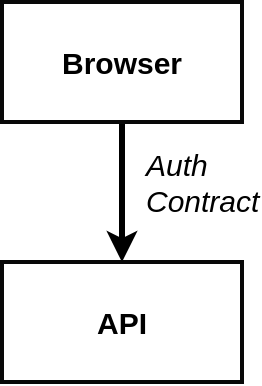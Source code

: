 <mxfile version="13.3.5" type="device" pages="17"><diagram id="58d7b6c2-a3d0-6c0c-97b1-f00b22894996" name="01 - client server"><mxGraphModel dx="852" dy="494" grid="1" gridSize="10" guides="1" tooltips="1" connect="1" arrows="1" fold="1" page="1" pageScale="1" pageWidth="1100" pageHeight="850" background="#ffffff" math="0" shadow="0"><root><mxCell id="0"/><mxCell id="1" parent="0"/><mxCell id="6" style="edgeStyle=orthogonalEdgeStyle;rounded=0;html=1;exitX=0.5;exitY=1;startArrow=none;startFill=0;endArrow=classic;endFill=1;jettySize=auto;orthogonalLoop=1;strokeColor=#000000;strokeWidth=3;fontSize=15;fontColor=#000000;" parent="1" source="2" target="3" edge="1"><mxGeometry relative="1" as="geometry"/></mxCell><mxCell id="2" value="Browser" style="rounded=0;whiteSpace=wrap;html=1;shadow=0;labelBackgroundColor=none;strokeColor=#080808;strokeWidth=2;fillColor=#ffffff;fontSize=15;fontColor=#000000;align=center;fontStyle=1" parent="1" vertex="1"><mxGeometry x="490" y="140" width="120" height="60" as="geometry"/></mxCell><mxCell id="3" value="API" style="rounded=0;whiteSpace=wrap;html=1;shadow=0;labelBackgroundColor=none;strokeColor=#080808;strokeWidth=2;fillColor=#ffffff;fontSize=15;fontColor=#000000;align=center;fontStyle=1" parent="1" vertex="1"><mxGeometry x="490" y="270" width="120" height="60" as="geometry"/></mxCell><mxCell id="8" value="Auth Contract" style="text;html=1;strokeColor=none;fillColor=none;align=left;verticalAlign=middle;whiteSpace=wrap;rounded=0;shadow=0;labelBackgroundColor=none;fontSize=15;fontColor=#000000;fontStyle=2" parent="1" vertex="1"><mxGeometry x="560" y="220" width="40" height="20" as="geometry"/></mxCell></root></mxGraphModel></diagram><diagram id="4db30587-a992-a3da-9c5a-dc13920bc427" name="02 - server api"><mxGraphModel dx="825" dy="359" grid="1" gridSize="10" guides="1" tooltips="1" connect="1" arrows="1" fold="1" page="1" pageScale="1" pageWidth="1100" pageHeight="850" background="#ffffff" math="0" shadow="0"><root><mxCell id="0"/><mxCell id="1" parent="0"/><mxCell id="5" style="edgeStyle=orthogonalEdgeStyle;rounded=0;html=1;exitX=0.5;exitY=1;startArrow=none;startFill=0;endArrow=classic;endFill=1;jettySize=auto;orthogonalLoop=1;strokeColor=#000000;strokeWidth=3;fontSize=15;fontColor=#000000;" parent="1" source="2" target="3" edge="1"><mxGeometry relative="1" as="geometry"/></mxCell><mxCell id="2" value="Browser" style="rounded=0;whiteSpace=wrap;html=1;shadow=0;labelBackgroundColor=none;strokeColor=#080808;strokeWidth=2;fillColor=#ffffff;fontSize=15;fontColor=#000000;align=center;fontStyle=1" parent="1" vertex="1"><mxGeometry x="420" y="90" width="120" height="60" as="geometry"/></mxCell><mxCell id="10" style="edgeStyle=orthogonalEdgeStyle;rounded=0;html=1;exitX=0.5;exitY=1;startArrow=none;startFill=0;endArrow=classic;endFill=1;jettySize=auto;orthogonalLoop=1;strokeColor=#000000;strokeWidth=3;fontSize=15;fontColor=#000000;" parent="1" source="3" target="4" edge="1"><mxGeometry relative="1" as="geometry"/></mxCell><mxCell id="3" value="Server" style="rounded=0;whiteSpace=wrap;html=1;shadow=0;labelBackgroundColor=none;strokeColor=#080808;strokeWidth=2;fillColor=#ffffff;fontSize=15;fontColor=#000000;align=center;fontStyle=1" parent="1" vertex="1"><mxGeometry x="420" y="220" width="120" height="60" as="geometry"/></mxCell><mxCell id="4" value="Api" style="rounded=0;whiteSpace=wrap;html=1;shadow=0;labelBackgroundColor=none;strokeColor=#080808;strokeWidth=2;fillColor=#ffffff;fontSize=15;fontColor=#000000;align=center;fontStyle=1" parent="1" vertex="1"><mxGeometry x="420" y="350" width="120" height="60" as="geometry"/></mxCell><mxCell id="7" value="&lt;i&gt;Identifying Info&lt;/i&gt;" style="text;html=1;strokeColor=none;fillColor=none;align=left;verticalAlign=middle;whiteSpace=wrap;rounded=0;shadow=0;labelBackgroundColor=none;fontSize=15;fontColor=#000000;" parent="1" vertex="1"><mxGeometry x="490" y="160" width="90" height="40" as="geometry"/></mxCell><mxCell id="11" value="&lt;i&gt;Identifying Info&lt;/i&gt;" style="text;html=1;strokeColor=none;fillColor=none;align=left;verticalAlign=middle;whiteSpace=wrap;rounded=0;shadow=0;labelBackgroundColor=none;fontSize=15;fontColor=#000000;" parent="1" vertex="1"><mxGeometry x="490" y="290" width="90" height="40" as="geometry"/></mxCell></root></mxGraphModel></diagram><diagram id="ac304a5d-bb11-7cc0-044a-6dee5a1dd99b" name="03 - api auth"><mxGraphModel dx="825" dy="359" grid="1" gridSize="10" guides="1" tooltips="1" connect="1" arrows="1" fold="1" page="1" pageScale="1" pageWidth="1100" pageHeight="850" background="#ffffff" math="0" shadow="0"><root><mxCell id="0"/><mxCell id="1" parent="0"/><mxCell id="2" value="API" style="rounded=0;whiteSpace=wrap;html=1;shadow=0;labelBackgroundColor=none;strokeColor=#080808;strokeWidth=2;fillColor=#ffffff;fontSize=22;fontColor=#000000;align=center;fontStyle=1" parent="1" vertex="1"><mxGeometry x="850" y="160" width="120" height="200" as="geometry"/></mxCell><mxCell id="3" value="" style="strokeWidth=1;shadow=0;dashed=0;align=center;html=1;shape=mxgraph.mockup.containers.browserWindow;rSize=0;fillColor=#ffffff;strokeColor=#666666;mainText=,;recursiveResize=0;rounded=0;labelBackgroundColor=none;fontSize=15;fontColor=#000000;" parent="1" vertex="1"><mxGeometry x="250" y="160" width="380" height="200" as="geometry"/></mxCell><mxCell id="4" value="Page 1" style="strokeWidth=1;shadow=0;dashed=0;align=center;html=1;shape=mxgraph.mockup.containers.anchor;fontSize=17;fontColor=#666666;align=left;" parent="3" vertex="1"><mxGeometry x="60" y="12" width="110" height="26" as="geometry"/></mxCell><mxCell id="5" value="https://www.ourapp.com" style="strokeWidth=1;shadow=0;dashed=0;align=center;html=1;shape=mxgraph.mockup.containers.anchor;rSize=0;fontSize=17;fontColor=#666666;align=left;" parent="3" vertex="1"><mxGeometry x="130" y="60" width="250" height="26" as="geometry"/></mxCell><mxCell id="6" value="" style="endArrow=classic;html=1;strokeColor=#000000;strokeWidth=3;fontSize=15;fontColor=#000000;entryX=0;entryY=0.25;" parent="1" target="2" edge="1"><mxGeometry width="50" height="50" relative="1" as="geometry"><mxPoint x="630" y="210" as="sourcePoint"/><mxPoint x="790" y="210" as="targetPoint"/></mxGeometry></mxCell><mxCell id="7" value="Hey I went through the oauth process" style="text;html=1;strokeColor=none;fillColor=none;align=center;verticalAlign=middle;whiteSpace=wrap;rounded=0;shadow=0;labelBackgroundColor=none;fontSize=15;fontColor=#000000;fontStyle=2" parent="1" vertex="1"><mxGeometry x="670" y="166" width="140" height="38" as="geometry"/></mxCell><mxCell id="8" value="" style="endArrow=classic;html=1;strokeColor=#000000;strokeWidth=3;fontSize=15;fontColor=#000000;exitX=0;exitY=0.75;" parent="1" source="2" edge="1"><mxGeometry width="50" height="50" relative="1" as="geometry"><mxPoint x="790" y="300" as="sourcePoint"/><mxPoint x="632" y="310" as="targetPoint"/></mxGeometry></mxCell><mxCell id="9" value="Great, here's a cookie with unique code that identifies you, attach it to all followup requests" style="text;html=1;strokeColor=none;fillColor=none;align=center;verticalAlign=middle;whiteSpace=wrap;rounded=0;shadow=0;labelBackgroundColor=none;fontSize=15;fontColor=#000000;fontStyle=2" parent="1" vertex="1"><mxGeometry x="650" y="330" width="180" height="38" as="geometry"/></mxCell></root></mxGraphModel></diagram><diagram id="a331a1e6-d567-be72-19ef-b15ab017a2a9" name="04 - cookie domains"><mxGraphModel dx="825" dy="359" grid="1" gridSize="10" guides="1" tooltips="1" connect="1" arrows="1" fold="1" page="1" pageScale="1" pageWidth="1100" pageHeight="850" background="#ffffff" math="0" shadow="0"><root><mxCell id="0"/><mxCell id="1" parent="0"/><mxCell id="2" value="Render Server" style="rounded=0;whiteSpace=wrap;html=1;shadow=0;labelBackgroundColor=none;strokeColor=#080808;strokeWidth=2;fillColor=#ffffff;fontSize=22;fontColor=#000000;align=center;fontStyle=1" parent="1" vertex="1"><mxGeometry x="690" y="384" width="90" height="168" as="geometry"/></mxCell><mxCell id="15" value="API Server" style="rounded=0;whiteSpace=wrap;html=1;shadow=0;labelBackgroundColor=none;strokeColor=#080808;strokeWidth=2;fillColor=#ffffff;fontSize=22;fontColor=#000000;align=center;fontStyle=1" parent="1" vertex="1"><mxGeometry x="690" y="210" width="90" height="160" as="geometry"/></mxCell><mxCell id="17" value="api.ourapp.com" style="text;html=1;strokeColor=none;fillColor=none;align=center;verticalAlign=middle;whiteSpace=wrap;rounded=0;shadow=0;labelBackgroundColor=none;fontSize=15;fontColor=#000000;fontStyle=3" parent="1" vertex="1"><mxGeometry x="790" y="286" width="110" height="38" as="geometry"/></mxCell><mxCell id="19" value="ourapp.com" style="text;html=1;strokeColor=none;fillColor=none;align=center;verticalAlign=middle;whiteSpace=wrap;rounded=0;shadow=0;labelBackgroundColor=none;fontSize=15;fontColor=#000000;fontStyle=3" parent="1" vertex="1"><mxGeometry x="790" y="455" width="100" height="38" as="geometry"/></mxCell><mxCell id="20" value="" style="strokeWidth=1;shadow=0;dashed=0;align=center;html=1;shape=mxgraph.mockup.containers.browserWindow;rSize=0;fillColor=#ffffff;strokeColor=#666666;mainText=,;recursiveResize=0;rounded=0;labelBackgroundColor=none;fontSize=22;fontColor=#000000;" parent="1" vertex="1"><mxGeometry x="120" y="232" width="340" height="305" as="geometry"/></mxCell><mxCell id="21" value="Page 1" style="strokeWidth=1;shadow=0;dashed=0;align=center;html=1;shape=mxgraph.mockup.containers.anchor;fontSize=17;fontColor=#666666;align=left;" parent="20" vertex="1"><mxGeometry x="60" y="12" width="110" height="26" as="geometry"/></mxCell><mxCell id="22" value="api.ourapp.com" style="strokeWidth=1;shadow=0;dashed=0;align=center;html=1;shape=mxgraph.mockup.containers.anchor;rSize=0;fontSize=17;fontColor=#666666;align=left;" parent="20" vertex="1"><mxGeometry x="130" y="60" width="250" height="26" as="geometry"/></mxCell><mxCell id="24" value="" style="endArrow=classic;html=1;strokeColor=#000000;strokeWidth=3;fontSize=22;fontColor=#000000;exitX=1.008;exitY=0.19;exitPerimeter=0;" parent="1" source="20" edge="1"><mxGeometry width="50" height="50" relative="1" as="geometry"><mxPoint x="550" y="290" as="sourcePoint"/><mxPoint x="690" y="290" as="targetPoint"/></mxGeometry></mxCell><mxCell id="25" value="" style="endArrow=classic;html=1;strokeColor=#000000;strokeWidth=3;fontSize=22;fontColor=#000000;exitX=1.004;exitY=0.762;exitPerimeter=0;" parent="1" source="20" edge="1"><mxGeometry width="50" height="50" relative="1" as="geometry"><mxPoint x="550" y="464" as="sourcePoint"/><mxPoint x="690" y="464" as="targetPoint"/></mxGeometry></mxCell><mxCell id="28" value="Browser trying to access &lt;b&gt;api.ourapp.com&lt;/b&gt; from &lt;b&gt;api.ourapp.com&lt;/b&gt;, so browser sends cookies" style="text;html=1;strokeColor=none;fillColor=none;align=center;verticalAlign=middle;whiteSpace=wrap;rounded=0;shadow=0;labelBackgroundColor=none;fontSize=15;fontColor=#000000;fontStyle=2" parent="1" vertex="1"><mxGeometry x="480" y="220" width="180" height="62" as="geometry"/></mxCell><mxCell id="30" value="Browser trying to access &lt;b&gt;www.ourapp.com&lt;/b&gt; from &lt;b&gt;api.ourapp.com&lt;/b&gt;, so browser &lt;b&gt;does not &lt;/b&gt;sends cookies" style="text;html=1;strokeColor=none;fillColor=none;align=center;verticalAlign=middle;whiteSpace=wrap;rounded=0;shadow=0;labelBackgroundColor=none;fontSize=15;fontColor=#000000;fontStyle=2" parent="1" vertex="1"><mxGeometry x="480" y="480" width="180" height="62" as="geometry"/></mxCell></root></mxGraphModel></diagram><diagram id="614a7c6f-a5dd-c9be-8185-63149af74fd8" name="05 - cookies"><mxGraphModel dx="825" dy="359" grid="1" gridSize="10" guides="1" tooltips="1" connect="1" arrows="1" fold="1" page="1" pageScale="1" pageWidth="1100" pageHeight="850" background="#ffffff" math="0" shadow="0"><root><mxCell id="0"/><mxCell id="1" parent="0"/><mxCell id="2" value="Render Server" style="rounded=0;whiteSpace=wrap;html=1;shadow=0;labelBackgroundColor=none;strokeColor=#080808;strokeWidth=2;fillColor=#ffffff;fontSize=22;fontColor=#000000;align=center;fontStyle=1" parent="1" vertex="1"><mxGeometry x="560" y="158" width="90" height="200" as="geometry"/></mxCell><mxCell id="3" value="" style="strokeWidth=1;shadow=0;dashed=0;align=center;html=1;shape=mxgraph.mockup.containers.browserWindow;rSize=0;fillColor=#ffffff;strokeColor=#666666;mainText=,;recursiveResize=0;rounded=0;labelBackgroundColor=none;fontSize=15;fontColor=#000000;" parent="1" vertex="1"><mxGeometry x="100" y="166" width="270" height="200" as="geometry"/></mxCell><mxCell id="4" value="Page 1" style="strokeWidth=1;shadow=0;dashed=0;align=center;html=1;shape=mxgraph.mockup.containers.anchor;fontSize=17;fontColor=#666666;align=left;" parent="3" vertex="1"><mxGeometry x="60" y="12" width="110" height="26" as="geometry"/></mxCell><mxCell id="5" value="" style="strokeWidth=1;shadow=0;dashed=0;align=center;html=1;shape=mxgraph.mockup.containers.anchor;rSize=0;fontSize=17;fontColor=#666666;align=left;" parent="3" vertex="1"><mxGeometry x="130" y="60" width="250" height="26" as="geometry"/></mxCell><mxCell id="6" value="" style="endArrow=classic;html=1;strokeColor=#000000;strokeWidth=3;fontSize=15;fontColor=#000000;entryX=0;entryY=0.25;" parent="1" target="2" edge="1"><mxGeometry width="50" height="50" relative="1" as="geometry"><mxPoint x="370" y="208" as="sourcePoint"/><mxPoint x="530" y="208" as="targetPoint"/></mxGeometry></mxCell><mxCell id="7" value="Hey I went through the oauth process" style="text;html=1;strokeColor=none;fillColor=none;align=center;verticalAlign=middle;whiteSpace=wrap;rounded=0;shadow=0;labelBackgroundColor=none;fontSize=15;fontColor=#000000;fontStyle=2" parent="1" vertex="1"><mxGeometry x="400" y="164" width="140" height="38" as="geometry"/></mxCell><mxCell id="8" value="" style="endArrow=classic;html=1;strokeColor=#000000;strokeWidth=3;fontSize=15;fontColor=#000000;exitX=0;exitY=0.75;" parent="1" source="2" edge="1"><mxGeometry width="50" height="50" relative="1" as="geometry"><mxPoint x="530" y="298" as="sourcePoint"/><mxPoint x="372" y="308" as="targetPoint"/></mxGeometry></mxCell><mxCell id="9" value="Great, here's a cookie with unique code that identifies you, attach it to all followup requests" style="text;html=1;strokeColor=none;fillColor=none;align=center;verticalAlign=middle;whiteSpace=wrap;rounded=0;shadow=0;labelBackgroundColor=none;fontSize=15;fontColor=#000000;fontStyle=2" parent="1" vertex="1"><mxGeometry x="390" y="328" width="160" height="38" as="geometry"/></mxCell><mxCell id="10" value="API Server" style="rounded=0;whiteSpace=wrap;html=1;shadow=0;labelBackgroundColor=none;strokeColor=#080808;strokeWidth=2;fillColor=#ffffff;fontSize=22;fontColor=#000000;align=center;fontStyle=1" parent="1" vertex="1"><mxGeometry x="840" y="158" width="90" height="200" as="geometry"/></mxCell><mxCell id="11" value="" style="endArrow=classic;html=1;strokeColor=#000000;strokeWidth=3;fontSize=15;fontColor=#000000;entryX=0;entryY=0.25;" parent="1" target="10" edge="1"><mxGeometry width="50" height="50" relative="1" as="geometry"><mxPoint x="650" y="208" as="sourcePoint"/><mxPoint x="810" y="208" as="targetPoint"/></mxGeometry></mxCell><mxCell id="12" value="Hey I went through the oauth process" style="text;html=1;strokeColor=none;fillColor=none;align=center;verticalAlign=middle;whiteSpace=wrap;rounded=0;shadow=0;labelBackgroundColor=none;fontSize=15;fontColor=#000000;fontStyle=2" parent="1" vertex="1"><mxGeometry x="680" y="164" width="140" height="38" as="geometry"/></mxCell><mxCell id="13" value="" style="endArrow=classic;html=1;strokeColor=#000000;strokeWidth=3;fontSize=15;fontColor=#000000;exitX=0;exitY=0.75;" parent="1" source="10" edge="1"><mxGeometry width="50" height="50" relative="1" as="geometry"><mxPoint x="810" y="298" as="sourcePoint"/><mxPoint x="652" y="308" as="targetPoint"/></mxGeometry></mxCell><mxCell id="14" value="Great, here's a cookie with unique code that identifies you, attach it to all followup requests" style="text;html=1;strokeColor=none;fillColor=none;align=center;verticalAlign=middle;whiteSpace=wrap;rounded=0;shadow=0;labelBackgroundColor=none;fontSize=15;fontColor=#000000;fontStyle=2" parent="1" vertex="1"><mxGeometry x="670" y="328" width="160" height="38" as="geometry"/></mxCell></root></mxGraphModel></diagram><diagram id="cda48604-21cf-6ce2-d493-e71c34955650" name="06 - proxy"><mxGraphModel dx="825" dy="359" grid="1" gridSize="10" guides="1" tooltips="1" connect="1" arrows="1" fold="1" page="1" pageScale="1" pageWidth="1100" pageHeight="850" background="#ffffff" math="0" shadow="0"><root><mxCell id="0"/><mxCell id="1" parent="0"/><mxCell id="34" value="I need a protected resource, heres a cookie that says im authd" style="text;html=1;strokeColor=none;fillColor=none;align=center;verticalAlign=middle;whiteSpace=wrap;rounded=0;shadow=0;labelBackgroundColor=none;fontSize=14;fontColor=#000000;fontStyle=2" parent="1" vertex="1"><mxGeometry x="680" y="475" width="123" height="51" as="geometry"/></mxCell><mxCell id="3" value="" style="strokeWidth=1;shadow=0;dashed=0;align=center;html=1;shape=mxgraph.mockup.containers.browserWindow;rSize=0;fillColor=#ffffff;strokeColor=#666666;mainText=,;recursiveResize=0;rounded=0;labelBackgroundColor=none;fontSize=15;fontColor=#000000;" parent="1" vertex="1"><mxGeometry x="100" y="166" width="270" height="444" as="geometry"/></mxCell><mxCell id="4" value="Page 1" style="strokeWidth=1;shadow=0;dashed=0;align=center;html=1;shape=mxgraph.mockup.containers.anchor;fontSize=17;fontColor=#666666;align=left;" parent="3" vertex="1"><mxGeometry x="60" y="12" width="110" height="26" as="geometry"/></mxCell><mxCell id="5" value="" style="strokeWidth=1;shadow=0;dashed=0;align=center;html=1;shape=mxgraph.mockup.containers.anchor;rSize=0;fontSize=17;fontColor=#666666;align=left;" parent="3" vertex="1"><mxGeometry x="130" y="60" width="250" height="26" as="geometry"/></mxCell><mxCell id="10" value="API Server" style="rounded=0;whiteSpace=wrap;html=1;shadow=0;labelBackgroundColor=none;strokeColor=#080808;strokeWidth=2;fillColor=#ffffff;fontSize=22;fontColor=#000000;align=center;fontStyle=1" parent="1" vertex="1"><mxGeometry x="810" y="158" width="90" height="452" as="geometry"/></mxCell><mxCell id="15" value="" style="rounded=0;whiteSpace=wrap;html=1;shadow=0;labelBackgroundColor=none;strokeColor=#080808;strokeWidth=2;fillColor=#ffffff;fontSize=22;fontColor=#000000;align=center;" parent="1" vertex="1"><mxGeometry x="500" y="160" width="150" height="198" as="geometry"/></mxCell><mxCell id="2" value="" style="rounded=0;whiteSpace=wrap;html=1;shadow=0;labelBackgroundColor=none;strokeColor=#080808;strokeWidth=2;fillColor=#ffffff;fontSize=22;fontColor=#000000;align=center;fontStyle=1" parent="1" vertex="1"><mxGeometry x="500" y="160" width="180" height="450" as="geometry"/></mxCell><mxCell id="17" value="Proxy" style="rounded=0;whiteSpace=wrap;html=1;shadow=0;labelBackgroundColor=none;strokeColor=#080808;strokeWidth=2;fillColor=#ffffff;fontSize=22;fontColor=#000000;align=center;fontStyle=1" parent="1" vertex="1"><mxGeometry x="590" y="160" width="90" height="220" as="geometry"/></mxCell><mxCell id="18" value="" style="endArrow=classic;html=1;strokeColor=#000000;strokeWidth=3;fontSize=22;fontColor=#000000;entryX=-0.044;entryY=0.144;entryPerimeter=0;" parent="1" target="2" edge="1"><mxGeometry width="50" height="50" relative="1" as="geometry"><mxPoint x="370" y="226" as="sourcePoint"/><mxPoint x="470" y="226" as="targetPoint"/></mxGeometry></mxCell><mxCell id="19" value="" style="endArrow=classic;html=1;strokeColor=#000000;strokeWidth=3;fontSize=22;fontColor=#000000;entryX=0;entryY=0.325;entryPerimeter=0;exitX=0;exitY=0.356;exitPerimeter=0;" parent="1" source="2" edge="1"><mxGeometry width="50" height="50" relative="1" as="geometry"><mxPoint x="490" y="320" as="sourcePoint"/><mxPoint x="370" y="320" as="targetPoint"/></mxGeometry></mxCell><mxCell id="21" value="" style="endArrow=classic;html=1;strokeColor=#000000;strokeWidth=3;fontSize=22;fontColor=#000000;entryX=0;entryY=0.325;entryPerimeter=0;" parent="1" edge="1"><mxGeometry width="50" height="50" relative="1" as="geometry"><mxPoint x="680" y="227" as="sourcePoint"/><mxPoint x="810" y="226" as="targetPoint"/></mxGeometry></mxCell><mxCell id="22" value="" style="endArrow=classic;html=1;strokeColor=#000000;strokeWidth=3;fontSize=22;fontColor=#000000;entryX=0;entryY=0.325;entryPerimeter=0;exitX=0.011;exitY=0.8;exitPerimeter=0;" parent="1" edge="1"><mxGeometry width="50" height="50" relative="1" as="geometry"><mxPoint x="811" y="321" as="sourcePoint"/><mxPoint x="680" y="321" as="targetPoint"/></mxGeometry></mxCell><mxCell id="24" value="I need to auth" style="text;html=1;strokeColor=none;fillColor=none;align=center;verticalAlign=middle;whiteSpace=wrap;rounded=0;shadow=0;labelBackgroundColor=none;fontSize=14;fontColor=#000000;fontStyle=2" parent="1" vertex="1"><mxGeometry x="400" y="197" width="70" height="20" as="geometry"/></mxCell><mxCell id="25" value="Some person needs to auth" style="text;html=1;strokeColor=none;fillColor=none;align=center;verticalAlign=middle;whiteSpace=wrap;rounded=0;shadow=0;labelBackgroundColor=none;fontSize=14;fontColor=#000000;fontStyle=2" parent="1" vertex="1"><mxGeometry x="698" y="197" width="100" height="20" as="geometry"/></mxCell><mxCell id="26" value="Here's your cookie that cooresponds to www.ourapp.com" style="text;html=1;strokeColor=none;fillColor=none;align=center;verticalAlign=middle;whiteSpace=wrap;rounded=0;shadow=0;labelBackgroundColor=none;fontSize=14;fontColor=#000000;fontStyle=2" parent="1" vertex="1"><mxGeometry x="385" y="343" width="100" height="20" as="geometry"/></mxCell><mxCell id="27" value="You're authed, heres a cookie" style="text;html=1;strokeColor=none;fillColor=none;align=center;verticalAlign=middle;whiteSpace=wrap;rounded=0;shadow=0;labelBackgroundColor=none;fontSize=14;fontColor=#000000;fontStyle=2" parent="1" vertex="1"><mxGeometry x="700" y="338" width="100" height="20" as="geometry"/></mxCell><mxCell id="28" value="" style="endArrow=classic;html=1;strokeColor=#000000;strokeWidth=3;fontSize=22;fontColor=#000000;entryX=-0.044;entryY=0.144;entryPerimeter=0;" parent="1" edge="1"><mxGeometry width="50" height="50" relative="1" as="geometry"><mxPoint x="370" y="469" as="sourcePoint"/><mxPoint x="496" y="468" as="targetPoint"/></mxGeometry></mxCell><mxCell id="29" value="" style="endArrow=classic;html=1;strokeColor=#000000;strokeWidth=3;fontSize=22;fontColor=#000000;entryX=0;entryY=0.325;entryPerimeter=0;exitX=0;exitY=0.356;exitPerimeter=0;" parent="1" edge="1"><mxGeometry width="50" height="50" relative="1" as="geometry"><mxPoint x="500" y="563" as="sourcePoint"/><mxPoint x="370" y="563" as="targetPoint"/></mxGeometry></mxCell><mxCell id="30" value="Render me a page and heres a cookie" style="text;html=1;strokeColor=none;fillColor=none;align=center;verticalAlign=middle;whiteSpace=wrap;rounded=0;shadow=0;labelBackgroundColor=none;fontSize=14;fontColor=#000000;fontStyle=2" parent="1" vertex="1"><mxGeometry x="385" y="490" width="100" height="20" as="geometry"/></mxCell><mxCell id="31" value="Here's your page" style="text;html=1;strokeColor=none;fillColor=none;align=center;verticalAlign=middle;whiteSpace=wrap;rounded=0;shadow=0;labelBackgroundColor=none;fontSize=14;fontColor=#000000;fontStyle=2" parent="1" vertex="1"><mxGeometry x="385" y="576" width="100" height="20" as="geometry"/></mxCell><mxCell id="32" value="" style="endArrow=classic;html=1;strokeColor=#000000;strokeWidth=3;fontSize=22;fontColor=#000000;entryX=0;entryY=0.325;entryPerimeter=0;" parent="1" edge="1"><mxGeometry width="50" height="50" relative="1" as="geometry"><mxPoint x="679" y="467" as="sourcePoint"/><mxPoint x="809" y="466" as="targetPoint"/></mxGeometry></mxCell><mxCell id="33" value="" style="endArrow=classic;html=1;strokeColor=#000000;strokeWidth=3;fontSize=22;fontColor=#000000;entryX=0;entryY=0.325;entryPerimeter=0;exitX=0.011;exitY=0.8;exitPerimeter=0;" parent="1" edge="1"><mxGeometry width="50" height="50" relative="1" as="geometry"><mxPoint x="810" y="573" as="sourcePoint"/><mxPoint x="679" y="573" as="targetPoint"/></mxGeometry></mxCell><mxCell id="35" value="Cookie looks good, hers your resource" style="text;html=1;strokeColor=none;fillColor=none;align=center;verticalAlign=middle;whiteSpace=wrap;rounded=0;shadow=0;labelBackgroundColor=none;fontSize=14;fontColor=#000000;fontStyle=2" parent="1" vertex="1"><mxGeometry x="699" y="590" width="100" height="20" as="geometry"/></mxCell><mxCell id="37" value="&lt;span&gt;Render Server&lt;/span&gt;" style="text;html=1;strokeColor=none;fillColor=none;align=center;verticalAlign=middle;whiteSpace=wrap;rounded=0;shadow=0;labelBackgroundColor=none;fontSize=24;fontColor=#000000;fontStyle=1" parent="1" vertex="1"><mxGeometry x="535" y="425" width="40" height="20" as="geometry"/></mxCell></root></mxGraphModel></diagram><diagram id="adb7f01b-6fb1-6db7-5463-af960381aa61" name="07 - jwt"><mxGraphModel dx="825" dy="359" grid="1" gridSize="10" guides="1" tooltips="1" connect="1" arrows="1" fold="1" page="1" pageScale="1" pageWidth="1100" pageHeight="850" background="#ffffff" math="0" shadow="0"><root><mxCell id="0"/><mxCell id="1" parent="0"/><mxCell id="8" style="edgeStyle=orthogonalEdgeStyle;rounded=0;html=1;exitX=1;exitY=0.25;entryX=0;entryY=0.25;startArrow=none;startFill=0;endArrow=classic;endFill=1;jettySize=auto;orthogonalLoop=1;strokeColor=#000000;strokeWidth=3;fontSize=22;fontColor=#000000;" parent="1" source="5" target="6" edge="1"><mxGeometry relative="1" as="geometry"/></mxCell><mxCell id="5" value="Browser" style="rounded=0;whiteSpace=wrap;html=1;shadow=0;labelBackgroundColor=none;strokeColor=#080808;strokeWidth=2;fillColor=#ffffff;fontSize=22;fontColor=#000000;align=center;fontStyle=1" parent="1" vertex="1"><mxGeometry x="290" y="150" width="110" height="220" as="geometry"/></mxCell><mxCell id="6" value="Renderer" style="rounded=0;whiteSpace=wrap;html=1;shadow=0;labelBackgroundColor=none;strokeColor=#080808;strokeWidth=2;fillColor=#ffffff;fontSize=22;fontColor=#000000;align=center;fontStyle=1" parent="1" vertex="1"><mxGeometry x="660" y="150" width="110" height="220" as="geometry"/></mxCell><mxCell id="11" value="Request to '/users'" style="rounded=0;whiteSpace=wrap;html=1;shadow=0;labelBackgroundColor=none;strokeColor=#080808;strokeWidth=2;fillColor=#ffffff;fontSize=14;fontColor=#000000;align=center;" parent="1" vertex="1"><mxGeometry x="460" y="170" width="120" height="60" as="geometry"/></mxCell><mxCell id="12" value="JWT" style="rounded=0;whiteSpace=wrap;html=1;shadow=0;labelBackgroundColor=none;strokeColor=#080808;strokeWidth=2;fillColor=#ffffff;fontSize=14;fontColor=#000000;align=center;" parent="1" vertex="1"><mxGeometry x="460" y="230" width="80" height="40" as="geometry"/></mxCell><mxCell id="13" value="Page already loaded, Redux decides it needs resource at '/users'" style="text;html=1;strokeColor=none;fillColor=none;align=center;verticalAlign=middle;whiteSpace=wrap;rounded=0;shadow=0;labelBackgroundColor=none;fontSize=14;fontColor=#000000;" parent="1" vertex="1"><mxGeometry x="268" y="110" width="155" height="20" as="geometry"/></mxCell></root></mxGraphModel></diagram><diagram id="0aa7e43b-a717-31d7-e0ae-7ad0d51bde81" name="08 - no jwt expect"><mxGraphModel dx="825" dy="359" grid="1" gridSize="10" guides="1" tooltips="1" connect="1" arrows="1" fold="1" page="1" pageScale="1" pageWidth="1100" pageHeight="850" background="#ffffff" math="0" shadow="0"><root><mxCell id="0"/><mxCell id="1" parent="0"/><mxCell id="2" style="edgeStyle=orthogonalEdgeStyle;rounded=0;html=1;exitX=1;exitY=0.25;entryX=0;entryY=0.25;startArrow=none;startFill=0;endArrow=classic;endFill=1;jettySize=auto;orthogonalLoop=1;strokeColor=#000000;strokeWidth=3;fontSize=22;fontColor=#000000;" parent="1" source="3" target="4" edge="1"><mxGeometry relative="1" as="geometry"/></mxCell><mxCell id="3" value="Browser" style="rounded=0;whiteSpace=wrap;html=1;shadow=0;labelBackgroundColor=none;strokeColor=#080808;strokeWidth=2;fillColor=#ffffff;fontSize=22;fontColor=#000000;align=center;fontStyle=1" parent="1" vertex="1"><mxGeometry x="260" y="160" width="110" height="220" as="geometry"/></mxCell><mxCell id="4" value="Renderer" style="rounded=0;whiteSpace=wrap;html=1;shadow=0;labelBackgroundColor=none;strokeColor=#080808;strokeWidth=2;fillColor=#ffffff;fontSize=22;fontColor=#000000;align=center;fontStyle=1" parent="1" vertex="1"><mxGeometry x="630" y="160" width="110" height="220" as="geometry"/></mxCell><mxCell id="5" value="Give me content at '/'" style="rounded=0;whiteSpace=wrap;html=1;shadow=0;labelBackgroundColor=none;strokeColor=#080808;strokeWidth=2;fillColor=#ffffff;fontSize=14;fontColor=#000000;align=center;" parent="1" vertex="1"><mxGeometry x="440" y="180" width="120" height="60" as="geometry"/></mxCell><mxCell id="8" value="Expectation" style="text;html=1;strokeColor=none;fillColor=none;align=center;verticalAlign=middle;whiteSpace=wrap;rounded=0;shadow=0;labelBackgroundColor=none;fontSize=24;fontColor=#000000;fontStyle=1" parent="1" vertex="1"><mxGeometry x="455" y="100" width="90" height="40" as="geometry"/></mxCell><mxCell id="9" style="edgeStyle=orthogonalEdgeStyle;rounded=0;html=1;exitX=1;exitY=0.25;entryX=0;entryY=0.25;startArrow=none;startFill=0;endArrow=classic;endFill=1;jettySize=auto;orthogonalLoop=1;strokeColor=#000000;strokeWidth=3;fontSize=22;fontColor=#000000;" parent="1" edge="1"><mxGeometry relative="1" as="geometry"><mxPoint x="630.4" y="324.8" as="sourcePoint"/><mxPoint x="370.4" y="324.8" as="targetPoint"/></mxGeometry></mxCell><mxCell id="10" value="Here's rendered page" style="rounded=0;whiteSpace=wrap;html=1;shadow=0;labelBackgroundColor=none;strokeColor=#080808;strokeWidth=2;fillColor=#ffffff;fontSize=14;fontColor=#000000;align=center;" parent="1" vertex="1"><mxGeometry x="440" y="290" width="120" height="60" as="geometry"/></mxCell></root></mxGraphModel></diagram><diagram name="09 - no jwt reality" id="8954dcc4-f1c5-582c-3455-70b7800033c9"><mxGraphModel dx="825" dy="359" grid="1" gridSize="10" guides="1" tooltips="1" connect="1" arrows="1" fold="1" page="1" pageScale="1" pageWidth="1100" pageHeight="850" background="#ffffff" math="0" shadow="0"><root><mxCell id="0"/><mxCell id="1" parent="0"/><mxCell id="2" style="edgeStyle=orthogonalEdgeStyle;rounded=0;html=1;exitX=1;exitY=0.25;entryX=0;entryY=0.25;startArrow=none;startFill=0;endArrow=classic;endFill=1;jettySize=auto;orthogonalLoop=1;strokeColor=#000000;strokeWidth=3;fontSize=22;fontColor=#000000;" parent="1" edge="1"><mxGeometry relative="1" as="geometry"><mxPoint x="370" y="210" as="sourcePoint"/><mxPoint x="630" y="210" as="targetPoint"/></mxGeometry></mxCell><mxCell id="3" value="Browser" style="rounded=0;whiteSpace=wrap;html=1;shadow=0;labelBackgroundColor=none;strokeColor=#080808;strokeWidth=2;fillColor=#ffffff;fontSize=22;fontColor=#000000;align=center;fontStyle=1" parent="1" vertex="1"><mxGeometry x="260" y="160" width="110" height="280" as="geometry"/></mxCell><mxCell id="4" value="Renderer" style="rounded=0;whiteSpace=wrap;html=1;shadow=0;labelBackgroundColor=none;strokeColor=#080808;strokeWidth=2;fillColor=#ffffff;fontSize=22;fontColor=#000000;align=center;fontStyle=1" parent="1" vertex="1"><mxGeometry x="630" y="160" width="110" height="280" as="geometry"/></mxCell><mxCell id="5" value="Give me content at '/'" style="rounded=0;whiteSpace=wrap;html=1;shadow=0;labelBackgroundColor=none;strokeColor=#080808;strokeWidth=2;fillColor=#ffffff;fontSize=14;fontColor=#000000;align=center;" parent="1" vertex="1"><mxGeometry x="440" y="190" width="120" height="40" as="geometry"/></mxCell><mxCell id="6" value="Reality" style="text;html=1;strokeColor=none;fillColor=none;align=center;verticalAlign=middle;whiteSpace=wrap;rounded=0;shadow=0;labelBackgroundColor=none;fontSize=24;fontColor=#000000;fontStyle=1" parent="1" vertex="1"><mxGeometry x="455" y="110" width="90" height="40" as="geometry"/></mxCell><mxCell id="7" style="edgeStyle=orthogonalEdgeStyle;rounded=0;html=1;exitX=1;exitY=0.25;entryX=0;entryY=0.25;startArrow=none;startFill=0;endArrow=classic;endFill=1;jettySize=auto;orthogonalLoop=1;strokeColor=#000000;strokeWidth=3;fontSize=22;fontColor=#000000;" parent="1" edge="1"><mxGeometry relative="1" as="geometry"><mxPoint x="630.4" y="269.8" as="sourcePoint"/><mxPoint x="370.4" y="269.8" as="targetPoint"/></mxGeometry></mxCell><mxCell id="8" value="What's your JWT?" style="rounded=0;whiteSpace=wrap;html=1;shadow=0;labelBackgroundColor=none;strokeColor=#080808;strokeWidth=2;fillColor=#ffffff;fontSize=14;fontColor=#000000;align=center;" parent="1" vertex="1"><mxGeometry x="440" y="250" width="120" height="40" as="geometry"/></mxCell><mxCell id="9" style="edgeStyle=orthogonalEdgeStyle;rounded=0;html=1;exitX=1;exitY=0.25;entryX=0;entryY=0.25;startArrow=none;startFill=0;endArrow=classic;endFill=1;jettySize=auto;orthogonalLoop=1;strokeColor=#000000;strokeWidth=3;fontSize=22;fontColor=#000000;" parent="1" edge="1"><mxGeometry relative="1" as="geometry"><mxPoint x="370" y="350" as="sourcePoint"/><mxPoint x="630" y="350" as="targetPoint"/></mxGeometry></mxCell><mxCell id="10" value="Here's my jwt" style="rounded=0;whiteSpace=wrap;html=1;shadow=0;labelBackgroundColor=none;strokeColor=#080808;strokeWidth=2;fillColor=#ffffff;fontSize=14;fontColor=#000000;align=center;" parent="1" vertex="1"><mxGeometry x="440" y="330" width="120" height="40" as="geometry"/></mxCell><mxCell id="11" style="edgeStyle=orthogonalEdgeStyle;rounded=0;html=1;exitX=1;exitY=0.25;entryX=0;entryY=0.25;startArrow=none;startFill=0;endArrow=classic;endFill=1;jettySize=auto;orthogonalLoop=1;strokeColor=#000000;strokeWidth=3;fontSize=22;fontColor=#000000;" parent="1" edge="1"><mxGeometry relative="1" as="geometry"><mxPoint x="630.4" y="404.8" as="sourcePoint"/><mxPoint x="370.4" y="404.8" as="targetPoint"/></mxGeometry></mxCell><mxCell id="12" value="Here's your content" style="rounded=0;whiteSpace=wrap;html=1;shadow=0;labelBackgroundColor=none;strokeColor=#080808;strokeWidth=2;fillColor=#ffffff;fontSize=14;fontColor=#000000;align=center;" parent="1" vertex="1"><mxGeometry x="440" y="385" width="120" height="40" as="geometry"/></mxCell></root></mxGraphModel></diagram><diagram id="66eaecb6-e479-98d0-9850-eefab3ab08e3" name="10 - proxy vs no"><mxGraphModel dx="1238" dy="538" grid="1" gridSize="10" guides="1" tooltips="1" connect="1" arrows="1" fold="1" page="1" pageScale="1" pageWidth="1100" pageHeight="850" background="#ffffff" math="0" shadow="0"><root><mxCell id="0"/><mxCell id="1" parent="0"/><mxCell id="2" value="I need a protected resource, heres a cookie that says im authd" style="text;html=1;strokeColor=none;fillColor=none;align=center;verticalAlign=middle;whiteSpace=wrap;rounded=0;shadow=0;labelBackgroundColor=none;fontSize=14;fontColor=#000000;fontStyle=2" parent="1" vertex="1"><mxGeometry x="680" y="160" width="123" height="51" as="geometry"/></mxCell><mxCell id="3" value="" style="strokeWidth=1;shadow=0;dashed=0;align=center;html=1;shape=mxgraph.mockup.containers.browserWindow;rSize=0;fillColor=#ffffff;strokeColor=#666666;mainText=,;recursiveResize=0;rounded=0;labelBackgroundColor=none;fontSize=15;fontColor=#000000;" parent="1" vertex="1"><mxGeometry x="100" y="166" width="270" height="444" as="geometry"/></mxCell><mxCell id="4" value="Page 1" style="strokeWidth=1;shadow=0;dashed=0;align=center;html=1;shape=mxgraph.mockup.containers.anchor;fontSize=17;fontColor=#666666;align=left;" parent="3" vertex="1"><mxGeometry x="60" y="12" width="110" height="26" as="geometry"/></mxCell><mxCell id="5" value="" style="strokeWidth=1;shadow=0;dashed=0;align=center;html=1;shape=mxgraph.mockup.containers.anchor;rSize=0;fontSize=17;fontColor=#666666;align=left;" parent="3" vertex="1"><mxGeometry x="130" y="60" width="250" height="26" as="geometry"/></mxCell><mxCell id="29" value="Followup AJAX request" style="rounded=0;whiteSpace=wrap;html=1;shadow=0;labelBackgroundColor=none;strokeColor=#080808;strokeWidth=2;fillColor=#ffffff;fontSize=14;fontColor=#000000;align=center;" parent="3" vertex="1"><mxGeometry x="150" y="272" width="120" height="148" as="geometry"/></mxCell><mxCell id="41" value="Initial page fetch" style="rounded=0;whiteSpace=wrap;html=1;shadow=0;labelBackgroundColor=none;strokeColor=#080808;strokeWidth=2;fillColor=#ffffff;fontSize=14;fontColor=#000000;align=center;" parent="3" vertex="1"><mxGeometry x="150" y="49" width="120" height="131" as="geometry"/></mxCell><mxCell id="6" value="API Server" style="rounded=0;whiteSpace=wrap;html=1;shadow=0;labelBackgroundColor=none;strokeColor=#080808;strokeWidth=2;fillColor=#ffffff;fontSize=22;fontColor=#000000;align=center;fontStyle=1" parent="1" vertex="1"><mxGeometry x="810" y="158" width="90" height="452" as="geometry"/></mxCell><mxCell id="7" value="" style="rounded=0;whiteSpace=wrap;html=1;shadow=0;labelBackgroundColor=none;strokeColor=#080808;strokeWidth=2;fillColor=#ffffff;fontSize=22;fontColor=#000000;align=center;" parent="1" vertex="1"><mxGeometry x="500" y="160" width="150" height="198" as="geometry"/></mxCell><mxCell id="8" value="" style="rounded=0;whiteSpace=wrap;html=1;shadow=0;labelBackgroundColor=none;strokeColor=#080808;strokeWidth=2;fillColor=#ffffff;fontSize=22;fontColor=#000000;align=center;fontStyle=1" parent="1" vertex="1"><mxGeometry x="500" y="160" width="180" height="450" as="geometry"/></mxCell><mxCell id="9" value="Proxy" style="rounded=0;whiteSpace=wrap;html=1;shadow=0;labelBackgroundColor=none;strokeColor=#080808;strokeWidth=2;fillColor=#ffffff;fontSize=22;fontColor=#000000;align=center;fontStyle=1" parent="1" vertex="1"><mxGeometry x="580" y="388" width="100" height="220" as="geometry"/></mxCell><mxCell id="10" value="" style="endArrow=classic;html=1;strokeColor=#000000;strokeWidth=3;fontSize=22;fontColor=#000000;entryX=-0.044;entryY=0.144;entryPerimeter=0;" parent="1" target="8" edge="1"><mxGeometry width="50" height="50" relative="1" as="geometry"><mxPoint x="370" y="226" as="sourcePoint"/><mxPoint x="470" y="226" as="targetPoint"/></mxGeometry></mxCell><mxCell id="11" value="" style="endArrow=classic;html=1;strokeColor=#000000;strokeWidth=3;fontSize=22;fontColor=#000000;entryX=0;entryY=0.325;entryPerimeter=0;exitX=0;exitY=0.356;exitPerimeter=0;" parent="1" source="8" edge="1"><mxGeometry width="50" height="50" relative="1" as="geometry"><mxPoint x="490" y="320" as="sourcePoint"/><mxPoint x="370" y="320" as="targetPoint"/></mxGeometry></mxCell><mxCell id="12" value="" style="endArrow=classic;html=1;strokeColor=#000000;strokeWidth=3;fontSize=22;fontColor=#000000;entryX=0;entryY=0.325;entryPerimeter=0;" parent="1" edge="1"><mxGeometry width="50" height="50" relative="1" as="geometry"><mxPoint x="680" y="227" as="sourcePoint"/><mxPoint x="810" y="226" as="targetPoint"/></mxGeometry></mxCell><mxCell id="13" value="" style="endArrow=classic;html=1;strokeColor=#000000;strokeWidth=3;fontSize=22;fontColor=#000000;entryX=0;entryY=0.325;entryPerimeter=0;exitX=0.011;exitY=0.8;exitPerimeter=0;" parent="1" edge="1"><mxGeometry width="50" height="50" relative="1" as="geometry"><mxPoint x="811" y="321" as="sourcePoint"/><mxPoint x="680" y="321" as="targetPoint"/></mxGeometry></mxCell><mxCell id="18" value="" style="endArrow=classic;html=1;strokeColor=#000000;strokeWidth=3;fontSize=22;fontColor=#000000;entryX=-0.04;entryY=0.364;entryPerimeter=0;" parent="1" target="9" edge="1"><mxGeometry width="50" height="50" relative="1" as="geometry"><mxPoint x="370" y="469" as="sourcePoint"/><mxPoint x="496" y="468" as="targetPoint"/></mxGeometry></mxCell><mxCell id="19" value="" style="endArrow=classic;html=1;strokeColor=#000000;strokeWidth=3;fontSize=22;fontColor=#000000;entryX=0;entryY=0.325;entryPerimeter=0;exitX=-0.01;exitY=0.795;exitPerimeter=0;" parent="1" source="9" edge="1"><mxGeometry width="50" height="50" relative="1" as="geometry"><mxPoint x="500" y="563" as="sourcePoint"/><mxPoint x="370" y="563" as="targetPoint"/></mxGeometry></mxCell><mxCell id="20" value="Render me a page and heres a cookie" style="text;html=1;strokeColor=none;fillColor=none;align=center;verticalAlign=middle;whiteSpace=wrap;rounded=0;shadow=0;labelBackgroundColor=none;fontSize=14;fontColor=#000000;fontStyle=2" parent="1" vertex="1"><mxGeometry x="385" y="181" width="100" height="20" as="geometry"/></mxCell><mxCell id="21" value="Here's your page" style="text;html=1;strokeColor=none;fillColor=none;align=center;verticalAlign=middle;whiteSpace=wrap;rounded=0;shadow=0;labelBackgroundColor=none;fontSize=14;fontColor=#000000;fontStyle=2" parent="1" vertex="1"><mxGeometry x="385" y="290" width="100" height="20" as="geometry"/></mxCell><mxCell id="22" value="" style="endArrow=classic;html=1;strokeColor=#000000;strokeWidth=3;fontSize=22;fontColor=#000000;entryX=0;entryY=0.325;entryPerimeter=0;" parent="1" edge="1"><mxGeometry width="50" height="50" relative="1" as="geometry"><mxPoint x="679" y="467" as="sourcePoint"/><mxPoint x="809" y="466" as="targetPoint"/></mxGeometry></mxCell><mxCell id="23" value="" style="endArrow=classic;html=1;strokeColor=#000000;strokeWidth=3;fontSize=22;fontColor=#000000;entryX=0;entryY=0.325;entryPerimeter=0;exitX=0.011;exitY=0.8;exitPerimeter=0;" parent="1" edge="1"><mxGeometry width="50" height="50" relative="1" as="geometry"><mxPoint x="810" y="573" as="sourcePoint"/><mxPoint x="679" y="573" as="targetPoint"/></mxGeometry></mxCell><mxCell id="24" value="Cookie looks good, hers your resource" style="text;html=1;strokeColor=none;fillColor=none;align=center;verticalAlign=middle;whiteSpace=wrap;rounded=0;shadow=0;labelBackgroundColor=none;fontSize=14;fontColor=#000000;fontStyle=2" parent="1" vertex="1"><mxGeometry x="699" y="280" width="100" height="20" as="geometry"/></mxCell><mxCell id="25" value="&lt;span&gt;Render Server&lt;/span&gt;" style="text;html=1;strokeColor=none;fillColor=none;align=center;verticalAlign=middle;whiteSpace=wrap;rounded=0;shadow=0;labelBackgroundColor=none;fontSize=24;fontColor=#000000;fontStyle=1" parent="1" vertex="1"><mxGeometry x="550" y="320" width="40" height="20" as="geometry"/></mxCell><mxCell id="27" value="cookie" style="rounded=0;whiteSpace=wrap;html=1;shadow=0;labelBackgroundColor=none;strokeColor=#080808;strokeWidth=2;fillColor=#ffffff;fontSize=14;fontColor=#000000;align=center;" parent="1" vertex="1"><mxGeometry x="385" y="226" width="55" height="16" as="geometry"/></mxCell><mxCell id="28" value="cookie" style="rounded=0;whiteSpace=wrap;html=1;shadow=0;labelBackgroundColor=none;strokeColor=#080808;strokeWidth=2;fillColor=#ffffff;fontSize=14;fontColor=#000000;align=center;" parent="1" vertex="1"><mxGeometry x="699" y="226" width="55" height="16" as="geometry"/></mxCell><mxCell id="31" value="cookie" style="rounded=0;whiteSpace=wrap;html=1;shadow=0;labelBackgroundColor=none;strokeColor=#080808;strokeWidth=2;fillColor=#ffffff;fontSize=14;fontColor=#000000;align=center;" parent="1" vertex="1"><mxGeometry x="385" y="469" width="55" height="16" as="geometry"/></mxCell><mxCell id="33" value="cookie" style="rounded=0;whiteSpace=wrap;html=1;shadow=0;labelBackgroundColor=none;strokeColor=#080808;strokeWidth=2;fillColor=#ffffff;fontSize=14;fontColor=#000000;align=center;" parent="1" vertex="1"><mxGeometry x="699" y="468" width="55" height="16" as="geometry"/></mxCell><mxCell id="37" value="I need a protected resource" style="text;html=1;strokeColor=none;fillColor=none;align=center;verticalAlign=middle;whiteSpace=wrap;rounded=0;shadow=0;labelBackgroundColor=none;fontSize=14;fontColor=#000000;fontStyle=2" parent="1" vertex="1"><mxGeometry x="385" y="428" width="100" height="20" as="geometry"/></mxCell><mxCell id="38" value="I need a protected resource, heres a cookie that says im authd" style="text;html=1;strokeColor=none;fillColor=none;align=center;verticalAlign=middle;whiteSpace=wrap;rounded=0;shadow=0;labelBackgroundColor=none;fontSize=14;fontColor=#000000;fontStyle=2" parent="1" vertex="1"><mxGeometry x="680" y="407" width="123" height="51" as="geometry"/></mxCell><mxCell id="39" value="Cookie looks good, hers your resource" style="text;html=1;strokeColor=none;fillColor=none;align=center;verticalAlign=middle;whiteSpace=wrap;rounded=0;shadow=0;labelBackgroundColor=none;fontSize=14;fontColor=#000000;fontStyle=2" parent="1" vertex="1"><mxGeometry x="699" y="594" width="100" height="20" as="geometry"/></mxCell><mxCell id="40" value="Here's your page" style="text;html=1;strokeColor=none;fillColor=none;align=center;verticalAlign=middle;whiteSpace=wrap;rounded=0;shadow=0;labelBackgroundColor=none;fontSize=14;fontColor=#000000;fontStyle=2" parent="1" vertex="1"><mxGeometry x="390" y="570" width="100" height="20" as="geometry"/></mxCell><mxCell id="42" value="Server makes request to API on behalf of browser" style="rounded=0;whiteSpace=wrap;html=1;shadow=0;labelBackgroundColor=none;strokeColor=#080808;strokeWidth=2;fillColor=#ffffff;fontSize=14;fontColor=#000000;align=center;" parent="1" vertex="1"><mxGeometry x="560" y="199" width="120" height="60" as="geometry"/></mxCell></root></mxGraphModel></diagram><diagram id="da5129d4-9f68-317c-9b2c-f06ac6952da9" name="11 - initial phase"><mxGraphModel dx="990" dy="430" grid="1" gridSize="10" guides="1" tooltips="1" connect="1" arrows="1" fold="1" page="1" pageScale="1" pageWidth="1100" pageHeight="850" background="#ffffff" math="0" shadow="0"><root><mxCell id="0"/><mxCell id="1" parent="0"/><mxCell id="11" style="edgeStyle=orthogonalEdgeStyle;rounded=0;html=1;exitX=1;exitY=0.5;entryX=0;entryY=0.5;startArrow=none;startFill=0;endArrow=classic;endFill=1;jettySize=auto;orthogonalLoop=1;strokeColor=#000000;strokeWidth=3;fontSize=19;fontColor=#000000;" parent="1" source="2" target="5" edge="1"><mxGeometry relative="1" as="geometry"/></mxCell><mxCell id="2" value="request" style="rounded=0;whiteSpace=wrap;html=1;shadow=0;labelBackgroundColor=none;strokeColor=#080808;strokeWidth=2;fillColor=#ffffff;fontSize=24;fontColor=#000000;align=center;" parent="1" vertex="1"><mxGeometry x="130" y="285" width="120" height="60" as="geometry"/></mxCell><mxCell id="3" style="edgeStyle=orthogonalEdgeStyle;rounded=0;html=1;exitX=0.75;exitY=1;entryX=0.75;entryY=1;startArrow=none;startFill=0;endArrow=classic;endFill=1;jettySize=auto;orthogonalLoop=1;strokeColor=#000000;strokeWidth=3;fontSize=24;fontColor=#000000;" parent="1" source="2" target="2" edge="1"><mxGeometry relative="1" as="geometry"/></mxCell><mxCell id="5" value="" style="rounded=0;whiteSpace=wrap;html=1;shadow=0;labelBackgroundColor=none;strokeColor=#080808;strokeWidth=2;fillColor=#ffffff;fontSize=24;fontColor=#000000;align=center;" parent="1" vertex="1"><mxGeometry x="300" y="200" width="280" height="230" as="geometry"/></mxCell><mxCell id="6" value="Initial Page Load" style="text;html=1;strokeColor=none;fillColor=none;align=center;verticalAlign=middle;whiteSpace=wrap;rounded=0;shadow=0;labelBackgroundColor=none;fontSize=24;fontColor=#000000;fontStyle=1" parent="1" vertex="1"><mxGeometry x="626" y="200" width="150" height="70" as="geometry"/></mxCell><mxCell id="7" value="Renderer Server" style="text;html=1;strokeColor=none;fillColor=none;align=center;verticalAlign=middle;whiteSpace=wrap;rounded=0;shadow=0;labelBackgroundColor=none;fontSize=24;fontColor=#000000;" parent="1" vertex="1"><mxGeometry x="340" y="170" width="200" height="20" as="geometry"/></mxCell><mxCell id="8" value="Proxy" style="rounded=0;whiteSpace=wrap;html=1;shadow=0;labelBackgroundColor=none;strokeColor=#080808;strokeWidth=2;fillColor=#ffffff;fontSize=19;fontColor=#000000;align=center;" parent="1" vertex="1"><mxGeometry x="315" y="210" width="95" height="30" as="geometry"/></mxCell><mxCell id="9" value="&lt;div&gt;fetchUsers&amp;nbsp;&lt;/div&gt;&lt;div&gt;Action Creator&lt;/div&gt;&lt;div&gt;&lt;br&gt;&lt;/div&gt;&lt;div&gt;&lt;br&gt;&lt;/div&gt;" style="rounded=0;whiteSpace=wrap;html=1;shadow=0;labelBackgroundColor=none;strokeColor=#080808;strokeWidth=2;fillColor=#ffffff;fontSize=24;fontColor=#000000;align=center;" parent="1" vertex="1"><mxGeometry x="325" y="270" width="225" height="120" as="geometry"/></mxCell><mxCell id="14" style="edgeStyle=orthogonalEdgeStyle;rounded=0;html=1;exitX=1;exitY=0.5;startArrow=none;startFill=0;endArrow=classic;endFill=1;jettySize=auto;orthogonalLoop=1;strokeColor=#000000;strokeWidth=3;fontSize=19;fontColor=#000000;" parent="1" source="10" target="13" edge="1"><mxGeometry relative="1" as="geometry"/></mxCell><mxCell id="10" value="axios" style="rounded=0;whiteSpace=wrap;html=1;shadow=0;labelBackgroundColor=none;strokeColor=#080808;strokeWidth=2;fillColor=#ffffff;fontSize=19;fontColor=#000000;align=center;" parent="1" vertex="1"><mxGeometry x="420" y="340" width="130" height="50" as="geometry"/></mxCell><mxCell id="13" value="API" style="rounded=0;whiteSpace=wrap;html=1;shadow=0;labelBackgroundColor=none;strokeColor=#080808;strokeWidth=2;fillColor=#ffffff;fontSize=24;fontColor=#000000;align=center;" parent="1" vertex="1"><mxGeometry x="870" y="335" width="120" height="60" as="geometry"/></mxCell><mxCell id="15" value="cookie" style="rounded=0;whiteSpace=wrap;html=1;shadow=0;labelBackgroundColor=none;strokeColor=#080808;strokeWidth=2;fillColor=#ffffff;fontSize=19;fontColor=#000000;align=center;" parent="1" vertex="1"><mxGeometry x="686" y="366" width="70" height="25" as="geometry"/></mxCell><mxCell id="18" style="edgeStyle=orthogonalEdgeStyle;rounded=0;html=1;exitX=0.5;exitY=1;entryX=0.5;entryY=1;startArrow=none;startFill=0;endArrow=classic;endFill=1;jettySize=auto;orthogonalLoop=1;strokeColor=#000000;strokeWidth=3;fontSize=14;fontColor=#000000;" parent="1" source="16" target="15" edge="1"><mxGeometry relative="1" as="geometry"><Array as="points"><mxPoint x="170" y="470"/><mxPoint x="721" y="470"/></Array></mxGeometry></mxCell><mxCell id="16" value="cookie" style="rounded=0;whiteSpace=wrap;html=1;shadow=0;labelBackgroundColor=none;strokeColor=#080808;strokeWidth=2;fillColor=#ffffff;fontSize=19;fontColor=#000000;align=center;" parent="1" vertex="1"><mxGeometry x="130" y="345" width="80" height="25" as="geometry"/></mxCell><mxCell id="17" value="react-ssr-api.herokuapp.com/users" style="text;html=1;strokeColor=none;fillColor=none;align=center;verticalAlign=middle;whiteSpace=wrap;rounded=0;shadow=0;labelBackgroundColor=none;fontSize=14;fontColor=#000000;" parent="1" vertex="1"><mxGeometry x="610" y="340" width="222" height="20" as="geometry"/></mxCell></root></mxGraphModel></diagram><diagram id="47cfeccd-cab0-503c-aa00-8b176880b257" name="12 - followup phase"><mxGraphModel dx="825" dy="359" grid="1" gridSize="10" guides="1" tooltips="1" connect="1" arrows="1" fold="1" page="1" pageScale="1" pageWidth="1100" pageHeight="850" background="#ffffff" math="0" shadow="0"><root><mxCell id="0"/><mxCell id="1" parent="0"/><mxCell id="16" value="" style="rounded=0;whiteSpace=wrap;html=1;shadow=0;labelBackgroundColor=none;strokeColor=#080808;strokeWidth=2;fillColor=#ffffff;fontSize=24;fontColor=#000000;align=center;" parent="1" vertex="1"><mxGeometry x="510" y="332" width="120" height="160" as="geometry"/></mxCell><mxCell id="17" value="Renderer" style="text;html=1;strokeColor=none;fillColor=none;align=center;verticalAlign=middle;whiteSpace=wrap;rounded=0;shadow=0;labelBackgroundColor=none;fontSize=24;fontColor=#000000;" parent="1" vertex="1"><mxGeometry x="550" y="302" width="40" height="20" as="geometry"/></mxCell><mxCell id="20" style="edgeStyle=orthogonalEdgeStyle;rounded=0;html=1;exitX=1;exitY=0.5;startArrow=none;startFill=0;endArrow=classic;endFill=1;jettySize=auto;orthogonalLoop=1;strokeColor=#000000;strokeWidth=3;fontSize=24;fontColor=#000000;" parent="1" source="18" target="12" edge="1"><mxGeometry relative="1" as="geometry"/></mxCell><mxCell id="18" value="Proxy" style="rounded=0;whiteSpace=wrap;html=1;shadow=0;labelBackgroundColor=none;strokeColor=#080808;strokeWidth=2;fillColor=#ffffff;fontSize=19;fontColor=#000000;align=center;" parent="1" vertex="1"><mxGeometry x="520" y="372" width="100" height="85" as="geometry"/></mxCell><mxCell id="5" value="" style="rounded=0;whiteSpace=wrap;html=1;shadow=0;labelBackgroundColor=none;strokeColor=#080808;strokeWidth=2;fillColor=#ffffff;fontSize=24;fontColor=#000000;align=center;" parent="1" vertex="1"><mxGeometry x="90" y="300" width="280" height="160" as="geometry"/></mxCell><mxCell id="6" value="Followup Requests" style="text;html=1;strokeColor=none;fillColor=none;align=center;verticalAlign=middle;whiteSpace=wrap;rounded=0;shadow=0;labelBackgroundColor=none;fontSize=24;fontColor=#000000;fontStyle=1" parent="1" vertex="1"><mxGeometry x="350" y="220" width="260" height="45" as="geometry"/></mxCell><mxCell id="9" value="&lt;div&gt;fetchUsers&amp;nbsp;&lt;/div&gt;&lt;div&gt;Action Creator&lt;/div&gt;&lt;div&gt;&lt;br&gt;&lt;/div&gt;&lt;div&gt;&lt;br&gt;&lt;/div&gt;" style="rounded=0;whiteSpace=wrap;html=1;shadow=0;labelBackgroundColor=none;strokeColor=#080808;strokeWidth=2;fillColor=#ffffff;fontSize=24;fontColor=#000000;align=center;" parent="1" vertex="1"><mxGeometry x="115" y="320" width="225" height="120" as="geometry"/></mxCell><mxCell id="19" style="edgeStyle=orthogonalEdgeStyle;rounded=0;html=1;exitX=1;exitY=0.5;startArrow=none;startFill=0;endArrow=classic;endFill=1;jettySize=auto;orthogonalLoop=1;strokeColor=#000000;strokeWidth=3;fontSize=24;fontColor=#000000;" parent="1" source="11" target="18" edge="1"><mxGeometry relative="1" as="geometry"/></mxCell><mxCell id="11" value="axios" style="rounded=0;whiteSpace=wrap;html=1;shadow=0;labelBackgroundColor=none;strokeColor=#080808;strokeWidth=2;fillColor=#ffffff;fontSize=19;fontColor=#000000;align=center;" parent="1" vertex="1"><mxGeometry x="210" y="390" width="130" height="50" as="geometry"/></mxCell><mxCell id="12" value="API" style="rounded=0;whiteSpace=wrap;html=1;shadow=0;labelBackgroundColor=none;strokeColor=#080808;strokeWidth=2;fillColor=#ffffff;fontSize=24;fontColor=#000000;align=center;" parent="1" vertex="1"><mxGeometry x="760" y="385" width="120" height="60" as="geometry"/></mxCell><mxCell id="13" value="cookie" style="rounded=0;whiteSpace=wrap;html=1;shadow=0;labelBackgroundColor=none;strokeColor=#080808;strokeWidth=2;fillColor=#ffffff;fontSize=19;fontColor=#000000;align=center;" parent="1" vertex="1"><mxGeometry x="420" y="415" width="60" height="25" as="geometry"/></mxCell><mxCell id="15" value="Browser" style="text;html=1;strokeColor=none;fillColor=none;align=center;verticalAlign=middle;whiteSpace=wrap;rounded=0;shadow=0;labelBackgroundColor=none;fontSize=24;fontColor=#000000;" parent="1" vertex="1"><mxGeometry x="208" y="270" width="40" height="20" as="geometry"/></mxCell><mxCell id="21" value="cookie" style="rounded=0;whiteSpace=wrap;html=1;shadow=0;labelBackgroundColor=none;strokeColor=#080808;strokeWidth=2;fillColor=#ffffff;fontSize=19;fontColor=#000000;align=center;" parent="1" vertex="1"><mxGeometry x="660" y="416" width="60" height="25" as="geometry"/></mxCell><mxCell id="22" value="/api/users" style="text;html=1;strokeColor=none;fillColor=none;align=center;verticalAlign=middle;whiteSpace=wrap;rounded=0;shadow=0;labelBackgroundColor=none;fontSize=14;fontColor=#000000;" parent="1" vertex="1"><mxGeometry x="400" y="390" width="92" height="20" as="geometry"/></mxCell></root></mxGraphModel></diagram><diagram id="77692283-9b0a-d4fc-ae45-4fc07cefbe51" name="13 - custom axios"><mxGraphModel dx="753" dy="359" grid="1" gridSize="10" guides="1" tooltips="1" connect="1" arrows="1" fold="1" page="1" pageScale="1" pageWidth="1100" pageHeight="850" background="#ffffff" math="0" shadow="0"><root><mxCell id="0"/><mxCell id="1" parent="0"/><mxCell id="8" style="edgeStyle=orthogonalEdgeStyle;rounded=0;html=1;exitX=1;exitY=0.5;startArrow=none;startFill=0;endArrow=classic;endFill=1;jettySize=auto;orthogonalLoop=1;strokeColor=#000000;strokeWidth=3;fontSize=14;fontColor=#000000;" edge="1" parent="1" source="2" target="7"><mxGeometry relative="1" as="geometry"/></mxCell><mxCell id="2" value="Create custom Axios" style="rounded=0;whiteSpace=wrap;html=1;shadow=0;labelBackgroundColor=none;strokeColor=#080808;strokeWidth=2;fillColor=#ffffff;fontSize=14;fontColor=#000000;align=center;" vertex="1" parent="1"><mxGeometry x="250" y="130" width="120" height="60" as="geometry"/></mxCell><mxCell id="3" value="" style="endArrow=none;html=1;strokeColor=#000000;strokeWidth=3;fontSize=14;fontColor=#000000;" edge="1" parent="1"><mxGeometry width="50" height="50" relative="1" as="geometry"><mxPoint x="210" y="230" as="sourcePoint"/><mxPoint x="740" y="230" as="targetPoint"/></mxGeometry></mxCell><mxCell id="4" value="Server" style="text;html=1;strokeColor=none;fillColor=none;align=center;verticalAlign=middle;whiteSpace=wrap;rounded=0;shadow=0;labelBackgroundColor=none;fontSize=14;fontColor=#000000;fontStyle=1" vertex="1" parent="1"><mxGeometry x="210" y="200" width="40" height="20" as="geometry"/></mxCell><mxCell id="6" value="Client" style="text;html=1;strokeColor=none;fillColor=none;align=center;verticalAlign=middle;whiteSpace=wrap;rounded=0;shadow=0;labelBackgroundColor=none;fontSize=14;fontColor=#000000;fontStyle=1" vertex="1" parent="1"><mxGeometry x="210" y="240" width="40" height="20" as="geometry"/></mxCell><mxCell id="10" style="edgeStyle=orthogonalEdgeStyle;rounded=0;html=1;exitX=1;exitY=0.5;startArrow=none;startFill=0;endArrow=classic;endFill=1;jettySize=auto;orthogonalLoop=1;strokeColor=#000000;strokeWidth=3;fontSize=14;fontColor=#000000;" edge="1" parent="1" source="7" target="9"><mxGeometry relative="1" as="geometry"/></mxCell><mxCell id="7" value="Pass to redux thunk" style="rounded=0;whiteSpace=wrap;html=1;shadow=0;labelBackgroundColor=none;strokeColor=#080808;strokeWidth=2;fillColor=#ffffff;fontSize=14;fontColor=#000000;align=center;" vertex="1" parent="1"><mxGeometry x="420" y="130" width="120" height="60" as="geometry"/></mxCell><mxCell id="9" value="Custom axios available in action creator" style="rounded=0;whiteSpace=wrap;html=1;shadow=0;labelBackgroundColor=none;strokeColor=#080808;strokeWidth=2;fillColor=#ffffff;fontSize=14;fontColor=#000000;align=center;" vertex="1" parent="1"><mxGeometry x="590" y="130" width="120" height="60" as="geometry"/></mxCell><mxCell id="11" style="edgeStyle=orthogonalEdgeStyle;rounded=0;html=1;exitX=1;exitY=0.5;startArrow=none;startFill=0;endArrow=classic;endFill=1;jettySize=auto;orthogonalLoop=1;strokeColor=#000000;strokeWidth=3;fontSize=14;fontColor=#000000;" edge="1" source="12" target="14" parent="1"><mxGeometry relative="1" as="geometry"/></mxCell><mxCell id="12" value="Create custom Axios" style="rounded=0;whiteSpace=wrap;html=1;shadow=0;labelBackgroundColor=none;strokeColor=#080808;strokeWidth=2;fillColor=#ffffff;fontSize=14;fontColor=#000000;align=center;" vertex="1" parent="1"><mxGeometry x="250" y="270" width="120" height="60" as="geometry"/></mxCell><mxCell id="13" style="edgeStyle=orthogonalEdgeStyle;rounded=0;html=1;exitX=1;exitY=0.5;startArrow=none;startFill=0;endArrow=classic;endFill=1;jettySize=auto;orthogonalLoop=1;strokeColor=#000000;strokeWidth=3;fontSize=14;fontColor=#000000;" edge="1" source="14" target="15" parent="1"><mxGeometry relative="1" as="geometry"/></mxCell><mxCell id="14" value="Pass to redux thunk" style="rounded=0;whiteSpace=wrap;html=1;shadow=0;labelBackgroundColor=none;strokeColor=#080808;strokeWidth=2;fillColor=#ffffff;fontSize=14;fontColor=#000000;align=center;" vertex="1" parent="1"><mxGeometry x="420" y="270" width="120" height="60" as="geometry"/></mxCell><mxCell id="15" value="Custom axios available in action creator" style="rounded=0;whiteSpace=wrap;html=1;shadow=0;labelBackgroundColor=none;strokeColor=#080808;strokeWidth=2;fillColor=#ffffff;fontSize=14;fontColor=#000000;align=center;" vertex="1" parent="1"><mxGeometry x="590" y="270" width="120" height="60" as="geometry"/></mxCell></root></mxGraphModel></diagram><diagram id="ca7a1a91-0f49-8160-d158-40d4255b0b43" name="14 - structure"><mxGraphModel dx="753" dy="359" grid="1" gridSize="10" guides="1" tooltips="1" connect="1" arrows="1" fold="1" page="1" pageScale="1" pageWidth="1100" pageHeight="850" background="#ffffff" math="0" shadow="0"><root><mxCell id="0"/><mxCell id="1" parent="0"/><mxCell id="4" style="edgeStyle=orthogonalEdgeStyle;rounded=0;html=1;exitX=0.5;exitY=1;entryX=0.5;entryY=0;startArrow=none;startFill=0;endArrow=classic;endFill=1;jettySize=auto;orthogonalLoop=1;strokeColor=#000000;strokeWidth=3;fontSize=18;fontColor=#000000;" edge="1" parent="1" source="2" target="3"><mxGeometry relative="1" as="geometry"/></mxCell><mxCell id="2" value="&lt;b&gt;client.js&lt;/b&gt; or &lt;b&gt;renderer.js&lt;/b&gt;" style="rounded=0;whiteSpace=wrap;html=1;shadow=0;labelBackgroundColor=none;strokeColor=#080808;strokeWidth=2;fillColor=#ffffff;fontSize=18;fontColor=#000000;align=center;" vertex="1" parent="1"><mxGeometry x="450" y="115" width="120" height="60" as="geometry"/></mxCell><mxCell id="7" style="edgeStyle=orthogonalEdgeStyle;rounded=0;html=1;exitX=0.25;exitY=1;startArrow=none;startFill=0;endArrow=classic;endFill=1;jettySize=auto;orthogonalLoop=1;strokeColor=#000000;strokeWidth=3;fontSize=18;fontColor=#000000;" edge="1" parent="1" source="3" target="5"><mxGeometry relative="1" as="geometry"/></mxCell><mxCell id="8" style="edgeStyle=orthogonalEdgeStyle;rounded=0;html=1;exitX=0.75;exitY=1;entryX=0.5;entryY=0;startArrow=none;startFill=0;endArrow=classic;endFill=1;jettySize=auto;orthogonalLoop=1;strokeColor=#000000;strokeWidth=3;fontSize=18;fontColor=#000000;" edge="1" parent="1" source="3" target="6"><mxGeometry relative="1" as="geometry"/></mxCell><mxCell id="3" value="Routes.js" style="rounded=0;whiteSpace=wrap;html=1;shadow=0;labelBackgroundColor=none;strokeColor=#080808;strokeWidth=2;fillColor=#ffffff;fontSize=18;fontColor=#000000;align=center;" vertex="1" parent="1"><mxGeometry x="450" y="215" width="120" height="60" as="geometry"/></mxCell><mxCell id="5" value="HomePage" style="rounded=0;whiteSpace=wrap;html=1;shadow=0;labelBackgroundColor=none;strokeColor=#080808;strokeWidth=2;fillColor=#ffffff;fontSize=18;fontColor=#000000;align=center;" vertex="1" parent="1"><mxGeometry x="320" y="325" width="160" height="60" as="geometry"/></mxCell><mxCell id="6" value="UsersListPage.js" style="rounded=0;whiteSpace=wrap;html=1;shadow=0;labelBackgroundColor=none;strokeColor=#080808;strokeWidth=2;fillColor=#ffffff;fontSize=18;fontColor=#000000;align=center;" vertex="1" parent="1"><mxGeometry x="530" y="325" width="160" height="60" as="geometry"/></mxCell></root></mxGraphModel></diagram><diagram name="15 - structure fix" id="4b72f0e6-751b-6b41-5b24-29a826f9c2a9"><mxGraphModel dx="904" dy="430" grid="1" gridSize="10" guides="1" tooltips="1" connect="1" arrows="1" fold="1" page="1" pageScale="1" pageWidth="1100" pageHeight="850" background="#ffffff" math="0" shadow="0"><root><mxCell id="0"/><mxCell id="1" parent="0"/><mxCell id="2" style="edgeStyle=orthogonalEdgeStyle;rounded=0;html=1;exitX=0.5;exitY=1;entryX=0.5;entryY=0;startArrow=none;startFill=0;endArrow=classic;endFill=1;jettySize=auto;orthogonalLoop=1;strokeColor=#000000;strokeWidth=3;fontSize=18;fontColor=#000000;" edge="1" parent="1" source="3" target="6"><mxGeometry relative="1" as="geometry"/></mxCell><mxCell id="3" value="&lt;b&gt;client.js&lt;/b&gt; or &lt;b&gt;renderer.js&lt;/b&gt;" style="rounded=0;whiteSpace=wrap;html=1;shadow=0;labelBackgroundColor=none;strokeColor=#080808;strokeWidth=2;fillColor=#ffffff;fontSize=18;fontColor=#000000;align=center;" vertex="1" parent="1"><mxGeometry x="450" y="115" width="120" height="60" as="geometry"/></mxCell><mxCell id="10" style="edgeStyle=orthogonalEdgeStyle;rounded=0;html=1;exitX=0.5;exitY=1;startArrow=none;startFill=0;endArrow=classic;endFill=1;jettySize=auto;orthogonalLoop=1;strokeColor=#000000;strokeWidth=3;fontSize=18;fontColor=#000000;" edge="1" parent="1" source="6" target="9"><mxGeometry relative="1" as="geometry"/></mxCell><mxCell id="6" value="Routes.js" style="rounded=0;whiteSpace=wrap;html=1;shadow=0;labelBackgroundColor=none;strokeColor=#080808;strokeWidth=2;fillColor=#ffffff;fontSize=18;fontColor=#000000;align=center;" vertex="1" parent="1"><mxGeometry x="450" y="215" width="120" height="60" as="geometry"/></mxCell><mxCell id="7" value="HomePage" style="rounded=0;whiteSpace=wrap;html=1;shadow=0;labelBackgroundColor=none;strokeColor=#080808;strokeWidth=2;fillColor=#ffffff;fontSize=18;fontColor=#000000;align=center;" vertex="1" parent="1"><mxGeometry x="325" y="420" width="160" height="60" as="geometry"/></mxCell><mxCell id="8" value="UsersListPage.js" style="rounded=0;whiteSpace=wrap;html=1;shadow=0;labelBackgroundColor=none;strokeColor=#080808;strokeWidth=2;fillColor=#ffffff;fontSize=18;fontColor=#000000;align=center;" vertex="1" parent="1"><mxGeometry x="535" y="420" width="160" height="60" as="geometry"/></mxCell><mxCell id="11" style="edgeStyle=orthogonalEdgeStyle;rounded=0;html=1;exitX=0.25;exitY=1;entryX=0.5;entryY=0;startArrow=none;startFill=0;endArrow=classic;endFill=1;jettySize=auto;orthogonalLoop=1;strokeColor=#000000;strokeWidth=3;fontSize=18;fontColor=#000000;" edge="1" parent="1" source="9" target="7"><mxGeometry relative="1" as="geometry"/></mxCell><mxCell id="12" style="edgeStyle=orthogonalEdgeStyle;rounded=0;html=1;exitX=0.75;exitY=1;startArrow=none;startFill=0;endArrow=classic;endFill=1;jettySize=auto;orthogonalLoop=1;strokeColor=#000000;strokeWidth=3;fontSize=18;fontColor=#000000;" edge="1" parent="1" source="9" target="8"><mxGeometry relative="1" as="geometry"/></mxCell><mxCell id="9" value="App.js" style="rounded=0;whiteSpace=wrap;html=1;shadow=0;labelBackgroundColor=none;strokeColor=#080808;strokeWidth=2;fillColor=#ffffff;fontSize=18;fontColor=#000000;align=center;" vertex="1" parent="1"><mxGeometry x="450" y="310" width="120" height="60" as="geometry"/></mxCell></root></mxGraphModel></diagram><diagram id="59b53b16-9425-7617-4c44-33fd1dbb004c" name="16 - 404 page"><mxGraphModel dx="776" dy="359" grid="1" gridSize="10" guides="1" tooltips="1" connect="1" arrows="1" fold="1" page="1" pageScale="1" pageWidth="1100" pageHeight="850" background="#ffffff" math="0" shadow="0"><root><mxCell id="0"/><mxCell id="1" parent="0"/><mxCell id="2" value="Home" style="rounded=0;whiteSpace=wrap;html=1;shadow=0;labelBackgroundColor=none;strokeColor=#080808;strokeWidth=2;fillColor=#ffffff;fontSize=22;fontColor=#000000;align=center;" vertex="1" parent="1"><mxGeometry x="580" y="180" width="160" height="60" as="geometry"/></mxCell><mxCell id="3" value="UsersListPage" style="rounded=0;whiteSpace=wrap;html=1;shadow=0;labelBackgroundColor=none;strokeColor=#080808;strokeWidth=2;fillColor=#ffffff;fontSize=22;fontColor=#000000;align=center;" vertex="1" parent="1"><mxGeometry x="580" y="260" width="160" height="60" as="geometry"/></mxCell><mxCell id="4" value="NotFoundPage" style="rounded=0;whiteSpace=wrap;html=1;shadow=0;labelBackgroundColor=none;strokeColor=#080808;strokeWidth=2;fillColor=#ffffff;fontSize=22;fontColor=#000000;align=center;" vertex="1" parent="1"><mxGeometry x="580" y="340" width="160" height="60" as="geometry"/></mxCell><mxCell id="8" style="edgeStyle=orthogonalEdgeStyle;rounded=0;html=1;exitX=1;exitY=0.5;startArrow=none;startFill=0;endArrow=classic;endFill=1;jettySize=auto;orthogonalLoop=1;strokeColor=#000000;strokeWidth=3;fontSize=22;fontColor=#000000;" edge="1" parent="1" source="5" target="2"><mxGeometry relative="1" as="geometry"/></mxCell><mxCell id="5" value="'/'" style="rounded=0;whiteSpace=wrap;html=1;shadow=0;labelBackgroundColor=none;strokeColor=#080808;strokeWidth=2;fillColor=#ffffff;fontSize=22;fontColor=#000000;align=center;" vertex="1" parent="1"><mxGeometry x="350" y="180" width="160" height="60" as="geometry"/></mxCell><mxCell id="9" style="edgeStyle=orthogonalEdgeStyle;rounded=0;html=1;exitX=1;exitY=0.5;entryX=0;entryY=0.5;startArrow=none;startFill=0;endArrow=classic;endFill=1;jettySize=auto;orthogonalLoop=1;strokeColor=#000000;strokeWidth=3;fontSize=22;fontColor=#000000;" edge="1" parent="1" source="6" target="3"><mxGeometry relative="1" as="geometry"/></mxCell><mxCell id="6" value="'/users'" style="rounded=0;whiteSpace=wrap;html=1;shadow=0;labelBackgroundColor=none;strokeColor=#080808;strokeWidth=2;fillColor=#ffffff;fontSize=22;fontColor=#000000;align=center;" vertex="1" parent="1"><mxGeometry x="350" y="260" width="160" height="60" as="geometry"/></mxCell><mxCell id="10" style="edgeStyle=orthogonalEdgeStyle;rounded=0;html=1;exitX=1;exitY=0.5;startArrow=none;startFill=0;endArrow=classic;endFill=1;jettySize=auto;orthogonalLoop=1;strokeColor=#000000;strokeWidth=3;fontSize=22;fontColor=#000000;" edge="1" parent="1" source="7" target="4"><mxGeometry relative="1" as="geometry"/></mxCell><mxCell id="7" value="''" style="rounded=0;whiteSpace=wrap;html=1;shadow=0;labelBackgroundColor=none;strokeColor=#080808;strokeWidth=2;fillColor=#ffffff;fontSize=22;fontColor=#000000;align=center;" vertex="1" parent="1"><mxGeometry x="350" y="340" width="160" height="60" as="geometry"/></mxCell><mxCell id="11" value="Route" style="text;html=1;strokeColor=none;fillColor=none;align=center;verticalAlign=middle;whiteSpace=wrap;rounded=0;shadow=0;labelBackgroundColor=none;fontSize=22;fontColor=#000000;" vertex="1" parent="1"><mxGeometry x="410" y="150" width="40" height="20" as="geometry"/></mxCell><mxCell id="12" value="Page" style="text;html=1;strokeColor=none;fillColor=none;align=center;verticalAlign=middle;whiteSpace=wrap;rounded=0;shadow=0;labelBackgroundColor=none;fontSize=22;fontColor=#000000;" vertex="1" parent="1"><mxGeometry x="640" y="150" width="40" height="20" as="geometry"/></mxCell></root></mxGraphModel></diagram><diagram id="2edac92c-8668-fcde-2187-75bfe51e2cf1" name="17 - context"><mxGraphModel dx="931" dy="430" grid="1" gridSize="10" guides="1" tooltips="1" connect="1" arrows="1" fold="1" page="1" pageScale="1" pageWidth="1100" pageHeight="850" background="#ffffff" math="0" shadow="0"><root><mxCell id="0"/><mxCell id="1" parent="0"/><mxCell id="4" style="edgeStyle=orthogonalEdgeStyle;rounded=0;html=1;exitX=0.5;exitY=1;startArrow=none;startFill=0;endArrow=classic;endFill=1;jettySize=auto;orthogonalLoop=1;strokeColor=#000000;strokeWidth=3;fontSize=22;fontColor=#000000;" edge="1" parent="1" source="2" target="3"><mxGeometry relative="1" as="geometry"/></mxCell><mxCell id="9" style="edgeStyle=orthogonalEdgeStyle;rounded=0;html=1;exitX=1;exitY=0.5;entryX=0;entryY=0.5;startArrow=none;startFill=0;endArrow=classic;endFill=1;jettySize=auto;orthogonalLoop=1;strokeColor=#000000;strokeWidth=3;fontSize=16;fontColor=#000000;" edge="1" parent="1" source="2" target="8"><mxGeometry relative="1" as="geometry"/></mxCell><mxCell id="2" value="StaticRouter" style="rounded=0;whiteSpace=wrap;html=1;shadow=0;labelBackgroundColor=none;strokeColor=#080808;strokeWidth=2;fillColor=#ffffff;fontSize=22;fontColor=#000000;align=center;" vertex="1" parent="1"><mxGeometry x="470" y="190" width="160" height="60" as="geometry"/></mxCell><mxCell id="3" value="NotFoundPage" style="rounded=0;whiteSpace=wrap;html=1;shadow=0;labelBackgroundColor=none;strokeColor=#080808;strokeWidth=2;fillColor=#ffffff;fontSize=22;fontColor=#000000;align=center;" vertex="1" parent="1"><mxGeometry x="470" y="310" width="160" height="60" as="geometry"/></mxCell><mxCell id="6" style="edgeStyle=orthogonalEdgeStyle;rounded=0;html=1;exitX=1;exitY=0.5;entryX=0;entryY=0.5;startArrow=none;startFill=0;endArrow=classic;endFill=1;jettySize=auto;orthogonalLoop=1;strokeColor=#000000;strokeWidth=3;fontSize=22;fontColor=#000000;" edge="1" parent="1" source="5" target="2"><mxGeometry relative="1" as="geometry"/></mxCell><mxCell id="5" value="context" style="rounded=0;whiteSpace=wrap;html=1;shadow=0;labelBackgroundColor=none;strokeColor=#080808;strokeWidth=2;fillColor=#ffffff;fontSize=22;fontColor=#000000;align=center;" vertex="1" parent="1"><mxGeometry x="290" y="190" width="120" height="60" as="geometry"/></mxCell><mxCell id="7" value="context" style="rounded=0;whiteSpace=wrap;html=1;shadow=0;labelBackgroundColor=none;strokeColor=#080808;strokeWidth=2;fillColor=#ffffff;fontSize=16;fontColor=#000000;align=center;fontStyle=2" vertex="1" parent="1"><mxGeometry x="550" y="264" width="60" height="20" as="geometry"/></mxCell><mxCell id="8" value="context" style="rounded=0;whiteSpace=wrap;html=1;shadow=0;labelBackgroundColor=none;strokeColor=#080808;strokeWidth=2;fillColor=#ffffff;fontSize=22;fontColor=#000000;align=center;" vertex="1" parent="1"><mxGeometry x="700" y="190" width="120" height="60" as="geometry"/></mxCell><mxCell id="11" value="Mark the context object with an error message of some sort" style="text;html=1;strokeColor=none;fillColor=none;align=center;verticalAlign=middle;whiteSpace=wrap;rounded=0;shadow=0;labelBackgroundColor=none;fontSize=16;fontColor=#000000;fontStyle=2" vertex="1" parent="1"><mxGeometry x="470" y="370" width="160" height="60" as="geometry"/></mxCell><mxCell id="12" value="Create empty object for 'context'" style="text;html=1;strokeColor=none;fillColor=none;align=center;verticalAlign=middle;whiteSpace=wrap;rounded=0;shadow=0;labelBackgroundColor=none;fontSize=16;fontColor=#000000;fontStyle=2" vertex="1" parent="1"><mxGeometry x="270" y="150" width="160" height="40" as="geometry"/></mxCell><mxCell id="13" value="After rendering, examine the 'context' object - does it contain an error?" style="text;html=1;strokeColor=none;fillColor=none;align=center;verticalAlign=middle;whiteSpace=wrap;rounded=0;shadow=0;labelBackgroundColor=none;fontSize=16;fontColor=#000000;fontStyle=2" vertex="1" parent="1"><mxGeometry x="680" y="118" width="160" height="70" as="geometry"/></mxCell></root></mxGraphModel></diagram></mxfile>